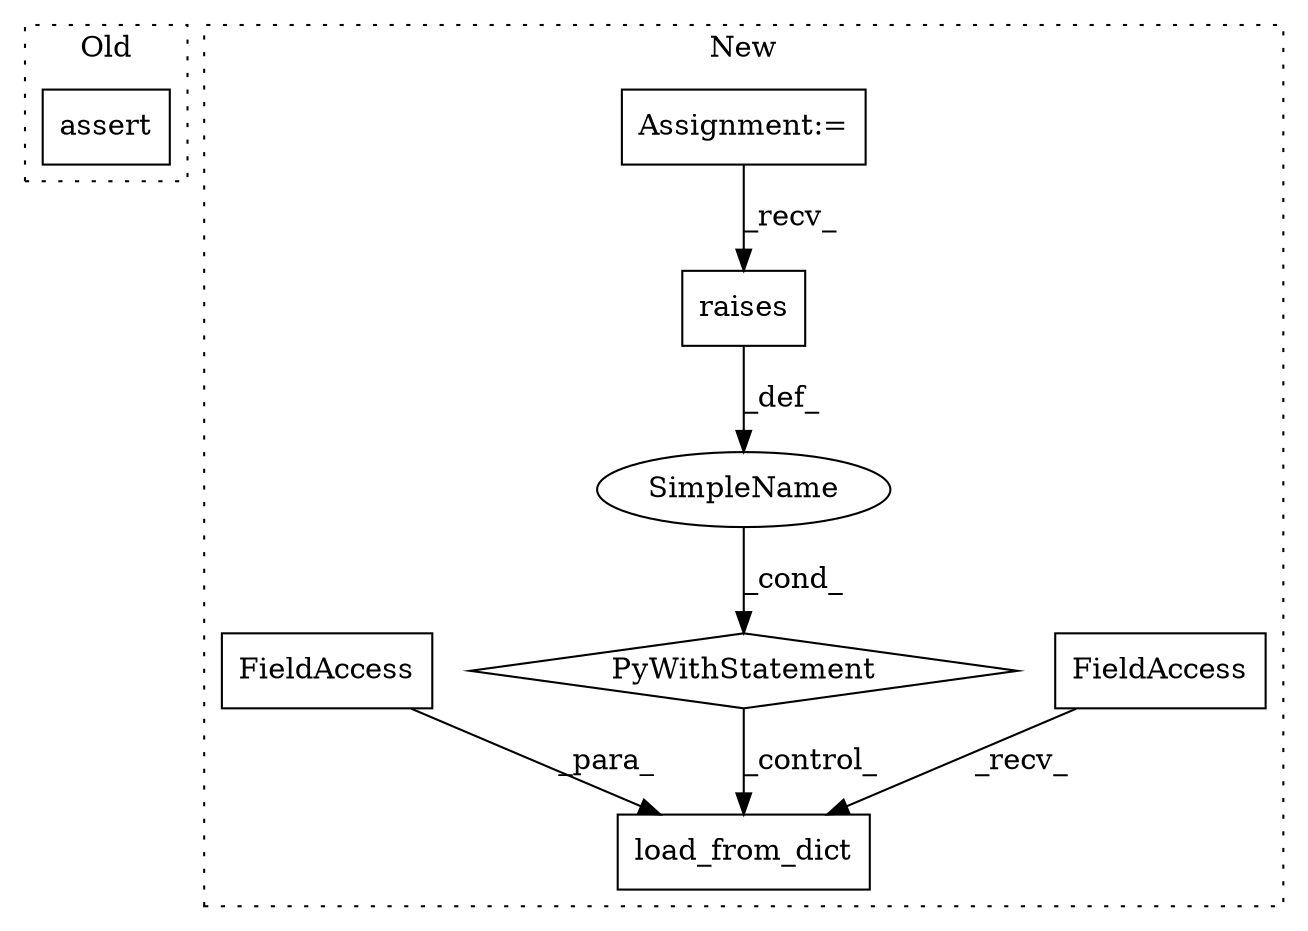 digraph G {
subgraph cluster0 {
1 [label="assert" a="32" s="4049,4120" l="13,1" shape="box"];
label = "Old";
style="dotted";
}
subgraph cluster1 {
2 [label="load_from_dict" a="32" s="4699,4730" l="15,1" shape="box"];
3 [label="SimpleName" a="42" s="" l="" shape="ellipse"];
4 [label="PyWithStatement" a="104" s="4638,4672" l="10,2" shape="diamond"];
5 [label="FieldAccess" a="22" s="4682" l="16" shape="box"];
6 [label="raises" a="32" s="4655,4671" l="7,1" shape="box"];
7 [label="Assignment:=" a="7" s="4553" l="6" shape="box"];
8 [label="FieldAccess" a="22" s="4714" l="16" shape="box"];
label = "New";
style="dotted";
}
3 -> 4 [label="_cond_"];
4 -> 2 [label="_control_"];
5 -> 2 [label="_recv_"];
6 -> 3 [label="_def_"];
7 -> 6 [label="_recv_"];
8 -> 2 [label="_para_"];
}